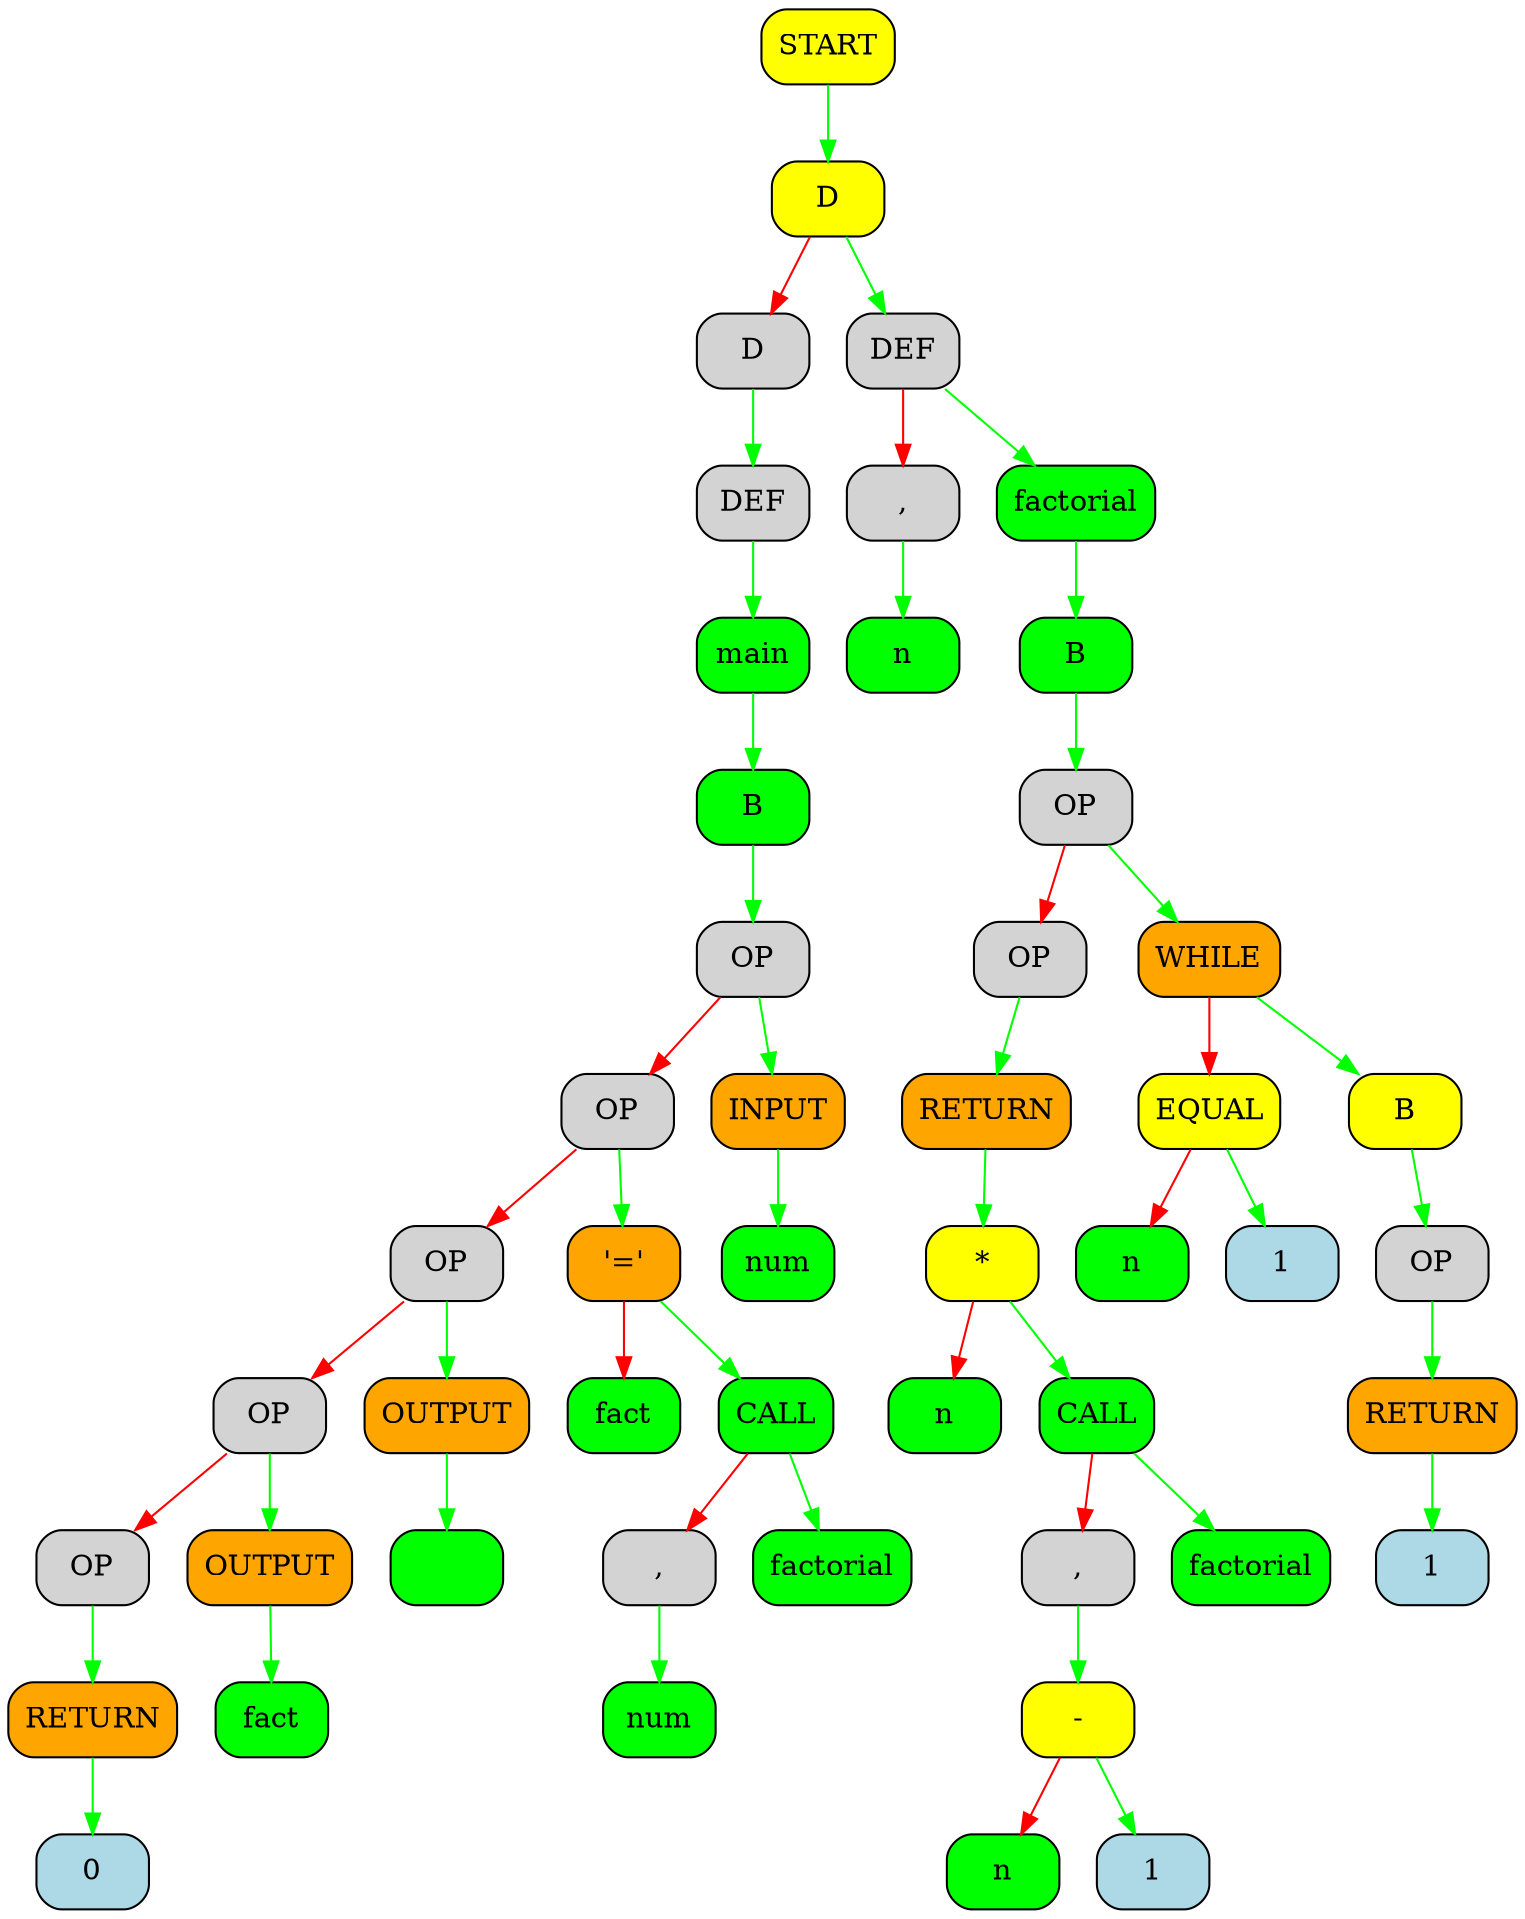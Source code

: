 digraph First{
node [shape="Mrecord", style="filled", fillcolor="lightblue"];
"box48f76400" [fillcolor="yellow",label="START"];
"box48f77480" [fillcolor="yellow",label="D"];
"box48f76400" -> "box48f77480"[color="green"];
"box48f780f0" [fillcolor="",label="D"];
"box48f77480" -> "box48f780f0"[color="red"];
"box48f78950" [fillcolor="",label="DEF"];
"box48f780f0" -> "box48f78950"[color="green"];
"box48f791b0" [fillcolor="green",label="main"];
"box48f78950" -> "box48f791b0"[color="green"];
"box48f79a10" [fillcolor="green",label="B"];
"box48f791b0" -> "box48f79a10"[color="green"];
"box48f7a270" [fillcolor="",label="OP"];
"box48f79a10" -> "box48f7a270"[color="green"];
"box48f7a6c0" [fillcolor="",label="OP"];
"box48f7a270" -> "box48f7a6c0"[color="red"];
"box48f7ab10" [fillcolor="",label="OP"];
"box48f7a6c0" -> "box48f7ab10"[color="red"];
"box48f7af60" [fillcolor="",label="OP"];
"box48f7ab10" -> "box48f7af60"[color="red"];
"box48f7b3b0" [fillcolor="",label="OP"];
"box48f7af60" -> "box48f7b3b0"[color="red"];
"box48f7bc10" [fillcolor="orange",label="RETURN"];
"box48f7b3b0" -> "box48f7bc10"[color="green"];
"box48f7c470" [label="0"];
"box48f7bc10" -> "box48f7c470"[color="green"];
"box48f7d900" [fillcolor="orange",label="OUTPUT"];
"box48f7af60" -> "box48f7d900"[color="green"];
"box48f7e160" [fillcolor="green",label="fact"];
"box48f7d900" -> "box48f7e160"[color="green"];
"box48f7f5f0" [fillcolor="orange",label="OUTPUT"];
"box48f7ab10" -> "box48f7f5f0"[color="green"];
"box48f7fe50" [fillcolor="green",label=""];
"box48f7f5f0" -> "box48f7fe50"[color="green"];
"box48f80ac0" [fillcolor="orange",label="'='"];
"box48f7a6c0" -> "box48f80ac0"[color="green"];
"box48f80f10" [fillcolor="green",label="fact"];
"box48f80ac0" -> "box48f80f10"[color="red"];
"box48f823a0" [fillcolor="green",label="CALL"];
"box48f80ac0" -> "box48f823a0"[color="green"];
"box48f827f0" [fillcolor="",label=","];
"box48f823a0" -> "box48f827f0"[color="red"];
"box48f83050" [fillcolor="green",label="num"];
"box48f827f0" -> "box48f83050"[color="green"];
"box48f844e0" [fillcolor="green",label="factorial"];
"box48f823a0" -> "box48f844e0"[color="green"];
"box48f85150" [fillcolor="orange",label="INPUT"];
"box48f7a270" -> "box48f85150"[color="green"];
"box48f859b0" [fillcolor="green",label="num"];
"box48f85150" -> "box48f859b0"[color="green"];
"box48f86e40" [fillcolor="",label="DEF"];
"box48f77480" -> "box48f86e40"[color="green"];
"box48f87290" [fillcolor="",label=","];
"box48f86e40" -> "box48f87290"[color="red"];
"box48f87af0" [fillcolor="green",label="n"];
"box48f87290" -> "box48f87af0"[color="green"];
"box48f88f80" [fillcolor="green",label="factorial"];
"box48f86e40" -> "box48f88f80"[color="green"];
"box48f897e0" [fillcolor="green",label="B"];
"box48f88f80" -> "box48f897e0"[color="green"];
"box48f8a040" [fillcolor="",label="OP"];
"box48f897e0" -> "box48f8a040"[color="green"];
"box48f8a490" [fillcolor="",label="OP"];
"box48f8a040" -> "box48f8a490"[color="red"];
"box48f8acf0" [fillcolor="orange",label="RETURN"];
"box48f8a490" -> "box48f8acf0"[color="green"];
"box48f8b550" [fillcolor="yellow",label="*"];
"box48f8acf0" -> "box48f8b550"[color="green"];
"box48f8b9a0" [fillcolor="green",label="n"];
"box48f8b550" -> "box48f8b9a0"[color="red"];
"box48f8ce30" [fillcolor="green",label="CALL"];
"box48f8b550" -> "box48f8ce30"[color="green"];
"box48f8d280" [fillcolor="",label=","];
"box48f8ce30" -> "box48f8d280"[color="red"];
"box48f8dae0" [fillcolor="yellow",label="-"];
"box48f8d280" -> "box48f8dae0"[color="green"];
"box48f8df30" [fillcolor="green",label="n"];
"box48f8dae0" -> "box48f8df30"[color="red"];
"box48f8f3c0" [label="1"];
"box48f8dae0" -> "box48f8f3c0"[color="green"];
"box48f90850" [fillcolor="green",label="factorial"];
"box48f8ce30" -> "box48f90850"[color="green"];
"box48f914c0" [fillcolor="orange",label="WHILE"];
"box48f8a040" -> "box48f914c0"[color="green"];
"box48f91910" [fillcolor="yellow",label="EQUAL"];
"box48f914c0" -> "box48f91910"[color="red"];
"box48f91d60" [fillcolor="green",label="n"];
"box48f91910" -> "box48f91d60"[color="red"];
"box48f931f0" [label="1"];
"box48f91910" -> "box48f931f0"[color="green"];
"box48f94680" [fillcolor="yellow",label="B"];
"box48f914c0" -> "box48f94680"[color="green"];
"box48f94ee0" [fillcolor="",label="OP"];
"box48f94680" -> "box48f94ee0"[color="green"];
"box48f95740" [fillcolor="orange",label="RETURN"];
"box48f94ee0" -> "box48f95740"[color="green"];
"box48f95fa0" [label="1"];
"box48f95740" -> "box48f95fa0"[color="green"];
}